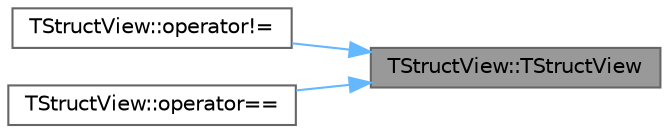 digraph "TStructView::TStructView"
{
 // INTERACTIVE_SVG=YES
 // LATEX_PDF_SIZE
  bgcolor="transparent";
  edge [fontname=Helvetica,fontsize=10,labelfontname=Helvetica,labelfontsize=10];
  node [fontname=Helvetica,fontsize=10,shape=box,height=0.2,width=0.4];
  rankdir="RL";
  Node1 [id="Node000001",label="TStructView::TStructView",height=0.2,width=0.4,color="gray40", fillcolor="grey60", style="filled", fontcolor="black",tooltip=" "];
  Node1 -> Node2 [id="edge1_Node000001_Node000002",dir="back",color="steelblue1",style="solid",tooltip=" "];
  Node2 [id="Node000002",label="TStructView::operator!=",height=0.2,width=0.4,color="grey40", fillcolor="white", style="filled",URL="$de/d10/structTStructView.html#a28c1fe3932af0c393df6c1929a21de74",tooltip=" "];
  Node1 -> Node3 [id="edge2_Node000001_Node000003",dir="back",color="steelblue1",style="solid",tooltip=" "];
  Node3 [id="Node000003",label="TStructView::operator==",height=0.2,width=0.4,color="grey40", fillcolor="white", style="filled",URL="$de/d10/structTStructView.html#a87652b5b61504739a1c82d2cca4c580a",tooltip="Comparison operators."];
}
